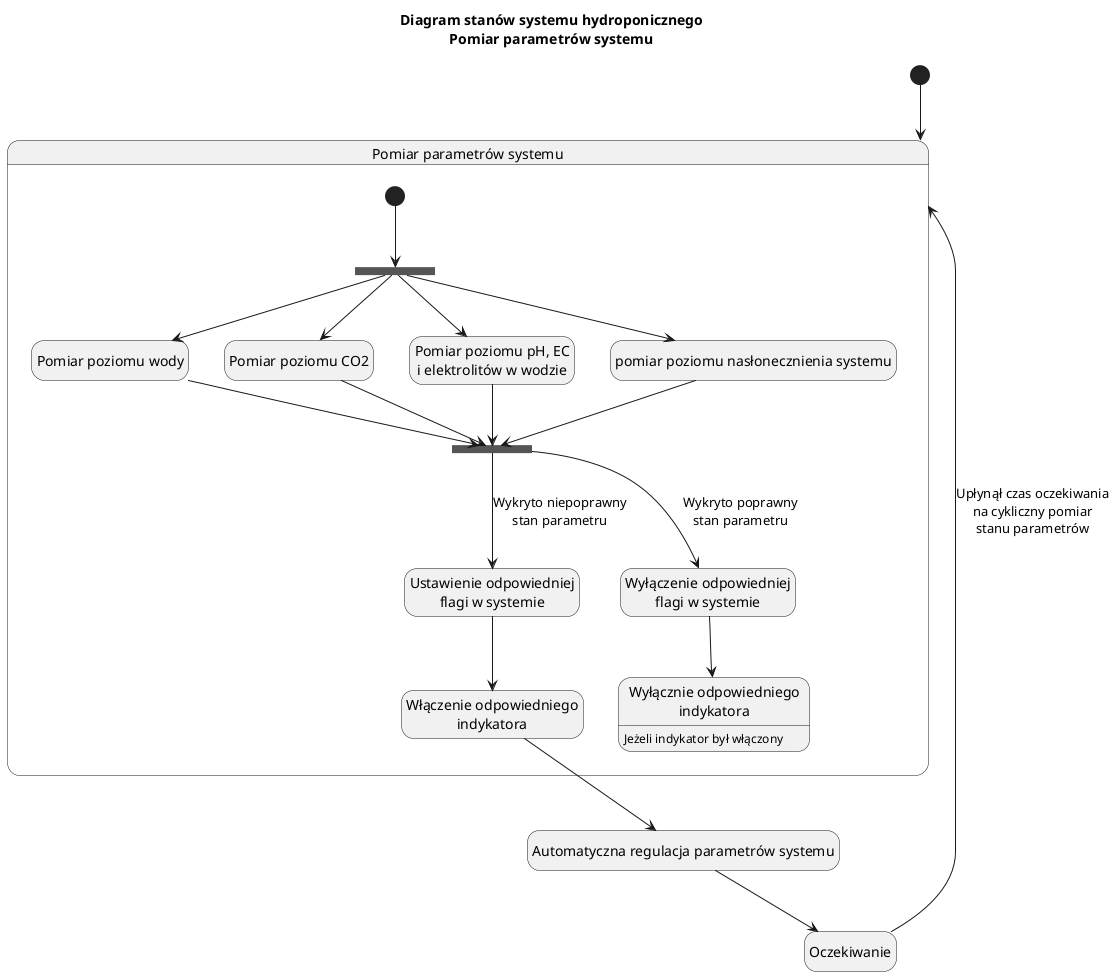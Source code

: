 @startuml param_measurements

title Diagram stanów systemu hydroponicznego\nPomiar parametrów systemu

hide empty description

state "Automatyczna regulacja parametrów systemu" as AutoParamRegulation
state "Oczekiwanie" as Waiting

state "Pomiar parametrów systemu" as ParamMeasurements {
    state "Pomiar poziomu wody" as WaterLevelMeasurement
    state "Pomiar poziomu CO2" as CO2LevelMeasurement
    state "Pomiar poziomu pH, EC\ni elektrolitów w wodzie" as MineralLevelMeasurement
    state "pomiar poziomu nasłonecznienia systemu" as SunlightLevelMeasurement

    state BeginState <<fork>>
    state EndState <<join>>

    state "Ustawienie odpowiedniej\nflagi w systemie" as SetInvalidStateFlag
    state "Włączenie odpowiedniego\nindykatora" as TurnOnInvalidStateIndicator

    state "Wyłączenie odpowiedniej\nflagi w systemie" as UnsetInvalidStateFlag
    state "Wyłącznie odpowiedniego\nindykatora" as TurnOffInvalidStateIndicator : Jeżeli indykator był włączony

    [*] --> BeginState

    BeginState --> WaterLevelMeasurement
    BeginState --> CO2LevelMeasurement
    BeginState --> MineralLevelMeasurement
    BeginState --> SunlightLevelMeasurement

    WaterLevelMeasurement --> EndState
    CO2LevelMeasurement --> EndState
    MineralLevelMeasurement  --> EndState
    SunlightLevelMeasurement --> EndState

    EndState --> UnsetInvalidStateFlag : Wykryto poprawny\nstan parametru
    UnsetInvalidStateFlag --> TurnOffInvalidStateIndicator

    EndState --> SetInvalidStateFlag : Wykryto niepoprawny\nstan parametru
    SetInvalidStateFlag --> TurnOnInvalidStateIndicator
    TurnOnInvalidStateIndicator --> AutoParamRegulation
}

[*] --> ParamMeasurements

AutoParamRegulation --> Waiting
Waiting --> ParamMeasurements : Upłynął czas oczekiwania\nna cykliczny pomiar\nstanu parametrów

' TODO: ustawianie parametrów

@enduml
